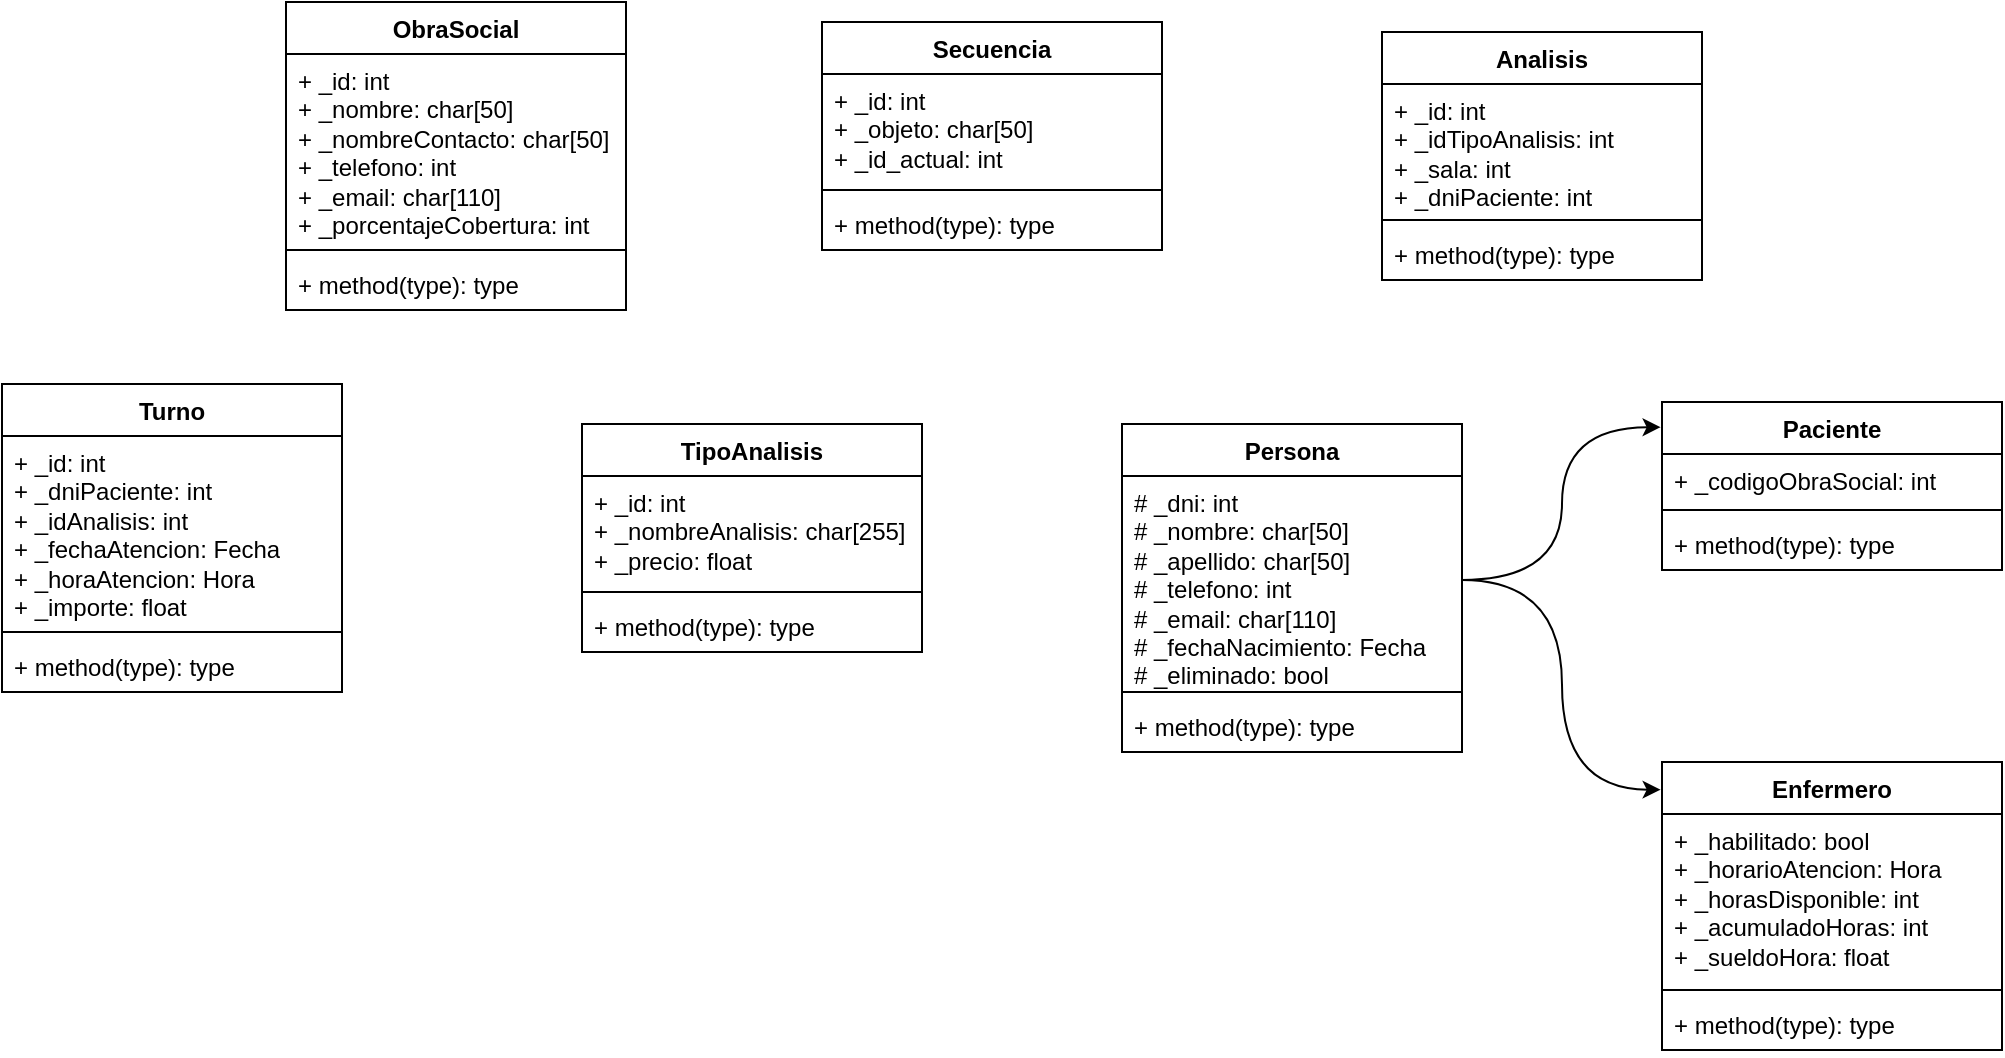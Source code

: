 <mxfile version="28.1.2">
  <diagram name="Page-1" id="41W-yqj_cKG0dZQ3N-BC">
    <mxGraphModel dx="1665" dy="841" grid="0" gridSize="10" guides="1" tooltips="1" connect="1" arrows="1" fold="1" page="1" pageScale="1" pageWidth="1169" pageHeight="827" math="0" shadow="0">
      <root>
        <mxCell id="0" />
        <mxCell id="1" parent="0" />
        <mxCell id="o82l0DmgLhd_wuUbRF9X-1" value="Analisis" style="swimlane;fontStyle=1;align=center;verticalAlign=top;childLayout=stackLayout;horizontal=1;startSize=26;horizontalStack=0;resizeParent=1;resizeParentMax=0;resizeLast=0;collapsible=1;marginBottom=0;whiteSpace=wrap;html=1;" parent="1" vertex="1">
          <mxGeometry x="770" y="95" width="160" height="124" as="geometry">
            <mxRectangle x="200" y="290" width="80" height="30" as="alternateBounds" />
          </mxGeometry>
        </mxCell>
        <mxCell id="o82l0DmgLhd_wuUbRF9X-2" value="+ _id: int&lt;div&gt;+ _idTipoAnalisis: int&lt;/div&gt;&lt;div&gt;+ _sala: int&lt;/div&gt;&lt;div&gt;+ _dniPaciente: int&lt;/div&gt;" style="text;strokeColor=none;fillColor=none;align=left;verticalAlign=top;spacingLeft=4;spacingRight=4;overflow=hidden;rotatable=0;points=[[0,0.5],[1,0.5]];portConstraint=eastwest;whiteSpace=wrap;html=1;" parent="o82l0DmgLhd_wuUbRF9X-1" vertex="1">
          <mxGeometry y="26" width="160" height="64" as="geometry" />
        </mxCell>
        <mxCell id="o82l0DmgLhd_wuUbRF9X-3" value="" style="line;strokeWidth=1;fillColor=none;align=left;verticalAlign=middle;spacingTop=-1;spacingLeft=3;spacingRight=3;rotatable=0;labelPosition=right;points=[];portConstraint=eastwest;strokeColor=inherit;" parent="o82l0DmgLhd_wuUbRF9X-1" vertex="1">
          <mxGeometry y="90" width="160" height="8" as="geometry" />
        </mxCell>
        <mxCell id="o82l0DmgLhd_wuUbRF9X-4" value="+ method(type): type" style="text;strokeColor=none;fillColor=none;align=left;verticalAlign=top;spacingLeft=4;spacingRight=4;overflow=hidden;rotatable=0;points=[[0,0.5],[1,0.5]];portConstraint=eastwest;whiteSpace=wrap;html=1;" parent="o82l0DmgLhd_wuUbRF9X-1" vertex="1">
          <mxGeometry y="98" width="160" height="26" as="geometry" />
        </mxCell>
        <mxCell id="o82l0DmgLhd_wuUbRF9X-5" value="TipoAnalisis" style="swimlane;fontStyle=1;align=center;verticalAlign=top;childLayout=stackLayout;horizontal=1;startSize=26;horizontalStack=0;resizeParent=1;resizeParentMax=0;resizeLast=0;collapsible=1;marginBottom=0;whiteSpace=wrap;html=1;" parent="1" vertex="1">
          <mxGeometry x="370" y="291" width="170" height="114" as="geometry">
            <mxRectangle x="200" y="290" width="80" height="30" as="alternateBounds" />
          </mxGeometry>
        </mxCell>
        <mxCell id="o82l0DmgLhd_wuUbRF9X-6" value="+ _id: int&lt;div&gt;+ _nombreAnalisis: char[255]&lt;/div&gt;&lt;div&gt;+ _precio: float&lt;/div&gt;" style="text;strokeColor=none;fillColor=none;align=left;verticalAlign=top;spacingLeft=4;spacingRight=4;overflow=hidden;rotatable=0;points=[[0,0.5],[1,0.5]];portConstraint=eastwest;whiteSpace=wrap;html=1;" parent="o82l0DmgLhd_wuUbRF9X-5" vertex="1">
          <mxGeometry y="26" width="170" height="54" as="geometry" />
        </mxCell>
        <mxCell id="o82l0DmgLhd_wuUbRF9X-7" value="" style="line;strokeWidth=1;fillColor=none;align=left;verticalAlign=middle;spacingTop=-1;spacingLeft=3;spacingRight=3;rotatable=0;labelPosition=right;points=[];portConstraint=eastwest;strokeColor=inherit;" parent="o82l0DmgLhd_wuUbRF9X-5" vertex="1">
          <mxGeometry y="80" width="170" height="8" as="geometry" />
        </mxCell>
        <mxCell id="o82l0DmgLhd_wuUbRF9X-8" value="+ method(type): type" style="text;strokeColor=none;fillColor=none;align=left;verticalAlign=top;spacingLeft=4;spacingRight=4;overflow=hidden;rotatable=0;points=[[0,0.5],[1,0.5]];portConstraint=eastwest;whiteSpace=wrap;html=1;" parent="o82l0DmgLhd_wuUbRF9X-5" vertex="1">
          <mxGeometry y="88" width="170" height="26" as="geometry" />
        </mxCell>
        <mxCell id="o82l0DmgLhd_wuUbRF9X-9" value="Secuencia" style="swimlane;fontStyle=1;align=center;verticalAlign=top;childLayout=stackLayout;horizontal=1;startSize=26;horizontalStack=0;resizeParent=1;resizeParentMax=0;resizeLast=0;collapsible=1;marginBottom=0;whiteSpace=wrap;html=1;" parent="1" vertex="1">
          <mxGeometry x="490.0" y="90" width="170" height="114" as="geometry">
            <mxRectangle x="200" y="290" width="80" height="30" as="alternateBounds" />
          </mxGeometry>
        </mxCell>
        <mxCell id="o82l0DmgLhd_wuUbRF9X-10" value="+ _id: int&lt;div&gt;+ _objeto: char[50]&lt;/div&gt;&lt;div&gt;+ _id_actual: int&lt;/div&gt;" style="text;strokeColor=none;fillColor=none;align=left;verticalAlign=top;spacingLeft=4;spacingRight=4;overflow=hidden;rotatable=0;points=[[0,0.5],[1,0.5]];portConstraint=eastwest;whiteSpace=wrap;html=1;" parent="o82l0DmgLhd_wuUbRF9X-9" vertex="1">
          <mxGeometry y="26" width="170" height="54" as="geometry" />
        </mxCell>
        <mxCell id="o82l0DmgLhd_wuUbRF9X-11" value="" style="line;strokeWidth=1;fillColor=none;align=left;verticalAlign=middle;spacingTop=-1;spacingLeft=3;spacingRight=3;rotatable=0;labelPosition=right;points=[];portConstraint=eastwest;strokeColor=inherit;" parent="o82l0DmgLhd_wuUbRF9X-9" vertex="1">
          <mxGeometry y="80" width="170" height="8" as="geometry" />
        </mxCell>
        <mxCell id="o82l0DmgLhd_wuUbRF9X-12" value="+ method(type): type" style="text;strokeColor=none;fillColor=none;align=left;verticalAlign=top;spacingLeft=4;spacingRight=4;overflow=hidden;rotatable=0;points=[[0,0.5],[1,0.5]];portConstraint=eastwest;whiteSpace=wrap;html=1;" parent="o82l0DmgLhd_wuUbRF9X-9" vertex="1">
          <mxGeometry y="88" width="170" height="26" as="geometry" />
        </mxCell>
        <mxCell id="o82l0DmgLhd_wuUbRF9X-13" value="Paciente" style="swimlane;fontStyle=1;align=center;verticalAlign=top;childLayout=stackLayout;horizontal=1;startSize=26;horizontalStack=0;resizeParent=1;resizeParentMax=0;resizeLast=0;collapsible=1;marginBottom=0;whiteSpace=wrap;html=1;" parent="1" vertex="1">
          <mxGeometry x="910" y="280" width="170" height="84" as="geometry">
            <mxRectangle x="200" y="290" width="80" height="30" as="alternateBounds" />
          </mxGeometry>
        </mxCell>
        <mxCell id="o82l0DmgLhd_wuUbRF9X-14" value="+ _codigoObraSocial: int" style="text;strokeColor=none;fillColor=none;align=left;verticalAlign=top;spacingLeft=4;spacingRight=4;overflow=hidden;rotatable=0;points=[[0,0.5],[1,0.5]];portConstraint=eastwest;whiteSpace=wrap;html=1;" parent="o82l0DmgLhd_wuUbRF9X-13" vertex="1">
          <mxGeometry y="26" width="170" height="24" as="geometry" />
        </mxCell>
        <mxCell id="o82l0DmgLhd_wuUbRF9X-15" value="" style="line;strokeWidth=1;fillColor=none;align=left;verticalAlign=middle;spacingTop=-1;spacingLeft=3;spacingRight=3;rotatable=0;labelPosition=right;points=[];portConstraint=eastwest;strokeColor=inherit;" parent="o82l0DmgLhd_wuUbRF9X-13" vertex="1">
          <mxGeometry y="50" width="170" height="8" as="geometry" />
        </mxCell>
        <mxCell id="o82l0DmgLhd_wuUbRF9X-16" value="+ method(type): type" style="text;strokeColor=none;fillColor=none;align=left;verticalAlign=top;spacingLeft=4;spacingRight=4;overflow=hidden;rotatable=0;points=[[0,0.5],[1,0.5]];portConstraint=eastwest;whiteSpace=wrap;html=1;" parent="o82l0DmgLhd_wuUbRF9X-13" vertex="1">
          <mxGeometry y="58" width="170" height="26" as="geometry" />
        </mxCell>
        <mxCell id="o82l0DmgLhd_wuUbRF9X-25" value="Turno" style="swimlane;fontStyle=1;align=center;verticalAlign=top;childLayout=stackLayout;horizontal=1;startSize=26;horizontalStack=0;resizeParent=1;resizeParentMax=0;resizeLast=0;collapsible=1;marginBottom=0;whiteSpace=wrap;html=1;" parent="1" vertex="1">
          <mxGeometry x="80.0" y="271" width="170" height="154" as="geometry">
            <mxRectangle x="200" y="290" width="80" height="30" as="alternateBounds" />
          </mxGeometry>
        </mxCell>
        <mxCell id="o82l0DmgLhd_wuUbRF9X-26" value="+ _id: int&lt;div&gt;+ _dniPaciente: int&lt;/div&gt;&lt;div&gt;&lt;div&gt;+ _idAnalisis: int&lt;/div&gt;&lt;div&gt;&lt;span style=&quot;background-color: transparent; color: light-dark(rgb(0, 0, 0), rgb(255, 255, 255));&quot;&gt;+ _fechaAtencion: Fecha&lt;/span&gt;&lt;/div&gt;&lt;/div&gt;&lt;div&gt;+ _horaAtencion: Hora&lt;/div&gt;&lt;div&gt;+ _importe: float&lt;br&gt;&lt;/div&gt;" style="text;strokeColor=none;fillColor=none;align=left;verticalAlign=top;spacingLeft=4;spacingRight=4;overflow=hidden;rotatable=0;points=[[0,0.5],[1,0.5]];portConstraint=eastwest;whiteSpace=wrap;html=1;" parent="o82l0DmgLhd_wuUbRF9X-25" vertex="1">
          <mxGeometry y="26" width="170" height="94" as="geometry" />
        </mxCell>
        <mxCell id="o82l0DmgLhd_wuUbRF9X-27" value="" style="line;strokeWidth=1;fillColor=none;align=left;verticalAlign=middle;spacingTop=-1;spacingLeft=3;spacingRight=3;rotatable=0;labelPosition=right;points=[];portConstraint=eastwest;strokeColor=inherit;" parent="o82l0DmgLhd_wuUbRF9X-25" vertex="1">
          <mxGeometry y="120" width="170" height="8" as="geometry" />
        </mxCell>
        <mxCell id="o82l0DmgLhd_wuUbRF9X-28" value="+ method(type): type" style="text;strokeColor=none;fillColor=none;align=left;verticalAlign=top;spacingLeft=4;spacingRight=4;overflow=hidden;rotatable=0;points=[[0,0.5],[1,0.5]];portConstraint=eastwest;whiteSpace=wrap;html=1;" parent="o82l0DmgLhd_wuUbRF9X-25" vertex="1">
          <mxGeometry y="128" width="170" height="26" as="geometry" />
        </mxCell>
        <mxCell id="o82l0DmgLhd_wuUbRF9X-43" value="ObraSocial" style="swimlane;fontStyle=1;align=center;verticalAlign=top;childLayout=stackLayout;horizontal=1;startSize=26;horizontalStack=0;resizeParent=1;resizeParentMax=0;resizeLast=0;collapsible=1;marginBottom=0;whiteSpace=wrap;html=1;" parent="1" vertex="1">
          <mxGeometry x="222.0" y="80" width="170" height="154" as="geometry">
            <mxRectangle x="200" y="290" width="80" height="30" as="alternateBounds" />
          </mxGeometry>
        </mxCell>
        <mxCell id="o82l0DmgLhd_wuUbRF9X-44" value="+ _id: int&lt;div&gt;+ _nombre: char[50]&lt;/div&gt;&lt;div&gt;+ _nombreContacto: char[50]&lt;/div&gt;&lt;div&gt;+ _telefono: int&lt;/div&gt;&lt;div&gt;+ _email: char[110]&lt;/div&gt;&lt;div&gt;+ _porcentajeCobertura: int&lt;/div&gt;" style="text;strokeColor=none;fillColor=none;align=left;verticalAlign=top;spacingLeft=4;spacingRight=4;overflow=hidden;rotatable=0;points=[[0,0.5],[1,0.5]];portConstraint=eastwest;whiteSpace=wrap;html=1;" parent="o82l0DmgLhd_wuUbRF9X-43" vertex="1">
          <mxGeometry y="26" width="170" height="94" as="geometry" />
        </mxCell>
        <mxCell id="o82l0DmgLhd_wuUbRF9X-45" value="" style="line;strokeWidth=1;fillColor=none;align=left;verticalAlign=middle;spacingTop=-1;spacingLeft=3;spacingRight=3;rotatable=0;labelPosition=right;points=[];portConstraint=eastwest;strokeColor=inherit;" parent="o82l0DmgLhd_wuUbRF9X-43" vertex="1">
          <mxGeometry y="120" width="170" height="8" as="geometry" />
        </mxCell>
        <mxCell id="o82l0DmgLhd_wuUbRF9X-46" value="+ method(type): type" style="text;strokeColor=none;fillColor=none;align=left;verticalAlign=top;spacingLeft=4;spacingRight=4;overflow=hidden;rotatable=0;points=[[0,0.5],[1,0.5]];portConstraint=eastwest;whiteSpace=wrap;html=1;" parent="o82l0DmgLhd_wuUbRF9X-43" vertex="1">
          <mxGeometry y="128" width="170" height="26" as="geometry" />
        </mxCell>
        <mxCell id="KbcHFKbFJHuqTSxRKxQ1-1" value="Enfermero" style="swimlane;fontStyle=1;align=center;verticalAlign=top;childLayout=stackLayout;horizontal=1;startSize=26;horizontalStack=0;resizeParent=1;resizeParentMax=0;resizeLast=0;collapsible=1;marginBottom=0;whiteSpace=wrap;html=1;" parent="1" vertex="1">
          <mxGeometry x="910" y="460" width="170" height="144" as="geometry">
            <mxRectangle x="200" y="290" width="80" height="30" as="alternateBounds" />
          </mxGeometry>
        </mxCell>
        <mxCell id="KbcHFKbFJHuqTSxRKxQ1-2" value="+ _habilitado: bool&lt;div&gt;+ _horarioAtencion: Hora&lt;/div&gt;&lt;div&gt;+ _horasDisponible: int&lt;/div&gt;&lt;div&gt;+ _acumuladoHoras: int&lt;/div&gt;&lt;div&gt;+ _sueldoHora: float&lt;/div&gt;" style="text;strokeColor=none;fillColor=none;align=left;verticalAlign=top;spacingLeft=4;spacingRight=4;overflow=hidden;rotatable=0;points=[[0,0.5],[1,0.5]];portConstraint=eastwest;whiteSpace=wrap;html=1;" parent="KbcHFKbFJHuqTSxRKxQ1-1" vertex="1">
          <mxGeometry y="26" width="170" height="84" as="geometry" />
        </mxCell>
        <mxCell id="KbcHFKbFJHuqTSxRKxQ1-3" value="" style="line;strokeWidth=1;fillColor=none;align=left;verticalAlign=middle;spacingTop=-1;spacingLeft=3;spacingRight=3;rotatable=0;labelPosition=right;points=[];portConstraint=eastwest;strokeColor=inherit;" parent="KbcHFKbFJHuqTSxRKxQ1-1" vertex="1">
          <mxGeometry y="110" width="170" height="8" as="geometry" />
        </mxCell>
        <mxCell id="KbcHFKbFJHuqTSxRKxQ1-4" value="+ method(type): type" style="text;strokeColor=none;fillColor=none;align=left;verticalAlign=top;spacingLeft=4;spacingRight=4;overflow=hidden;rotatable=0;points=[[0,0.5],[1,0.5]];portConstraint=eastwest;whiteSpace=wrap;html=1;" parent="KbcHFKbFJHuqTSxRKxQ1-1" vertex="1">
          <mxGeometry y="118" width="170" height="26" as="geometry" />
        </mxCell>
        <mxCell id="KbcHFKbFJHuqTSxRKxQ1-5" value="Persona" style="swimlane;fontStyle=1;align=center;verticalAlign=top;childLayout=stackLayout;horizontal=1;startSize=26;horizontalStack=0;resizeParent=1;resizeParentMax=0;resizeLast=0;collapsible=1;marginBottom=0;whiteSpace=wrap;html=1;" parent="1" vertex="1">
          <mxGeometry x="640" y="291" width="170" height="164" as="geometry">
            <mxRectangle x="200" y="290" width="80" height="30" as="alternateBounds" />
          </mxGeometry>
        </mxCell>
        <mxCell id="KbcHFKbFJHuqTSxRKxQ1-6" value="# _dni: int&lt;div&gt;# _nombre: char[50]&lt;/div&gt;&lt;div&gt;&lt;div&gt;# _apellido: char[50]&lt;/div&gt;&lt;/div&gt;&lt;div&gt;# _telefono: int&lt;/div&gt;&lt;div&gt;# _email: char[110]&lt;/div&gt;&lt;div&gt;# _fechaNacimiento: Fecha&lt;/div&gt;&lt;div&gt;# _eliminado: bool&lt;/div&gt;" style="text;strokeColor=none;fillColor=none;align=left;verticalAlign=top;spacingLeft=4;spacingRight=4;overflow=hidden;rotatable=0;points=[[0,0.5],[1,0.5]];portConstraint=eastwest;whiteSpace=wrap;html=1;" parent="KbcHFKbFJHuqTSxRKxQ1-5" vertex="1">
          <mxGeometry y="26" width="170" height="104" as="geometry" />
        </mxCell>
        <mxCell id="KbcHFKbFJHuqTSxRKxQ1-7" value="" style="line;strokeWidth=1;fillColor=none;align=left;verticalAlign=middle;spacingTop=-1;spacingLeft=3;spacingRight=3;rotatable=0;labelPosition=right;points=[];portConstraint=eastwest;strokeColor=inherit;" parent="KbcHFKbFJHuqTSxRKxQ1-5" vertex="1">
          <mxGeometry y="130" width="170" height="8" as="geometry" />
        </mxCell>
        <mxCell id="KbcHFKbFJHuqTSxRKxQ1-8" value="+ method(type): type" style="text;strokeColor=none;fillColor=none;align=left;verticalAlign=top;spacingLeft=4;spacingRight=4;overflow=hidden;rotatable=0;points=[[0,0.5],[1,0.5]];portConstraint=eastwest;whiteSpace=wrap;html=1;" parent="KbcHFKbFJHuqTSxRKxQ1-5" vertex="1">
          <mxGeometry y="138" width="170" height="26" as="geometry" />
        </mxCell>
        <mxCell id="fWXRraUd39tL21prF5BJ-5" style="edgeStyle=orthogonalEdgeStyle;rounded=0;orthogonalLoop=1;jettySize=auto;html=1;entryX=-0.004;entryY=0.15;entryDx=0;entryDy=0;entryPerimeter=0;curved=1;" parent="1" source="KbcHFKbFJHuqTSxRKxQ1-6" target="o82l0DmgLhd_wuUbRF9X-13" edge="1">
          <mxGeometry relative="1" as="geometry" />
        </mxCell>
        <mxCell id="fWXRraUd39tL21prF5BJ-6" style="edgeStyle=orthogonalEdgeStyle;rounded=0;orthogonalLoop=1;jettySize=auto;html=1;entryX=-0.004;entryY=0.096;entryDx=0;entryDy=0;entryPerimeter=0;curved=1;" parent="1" source="KbcHFKbFJHuqTSxRKxQ1-6" target="KbcHFKbFJHuqTSxRKxQ1-1" edge="1">
          <mxGeometry relative="1" as="geometry" />
        </mxCell>
      </root>
    </mxGraphModel>
  </diagram>
</mxfile>
